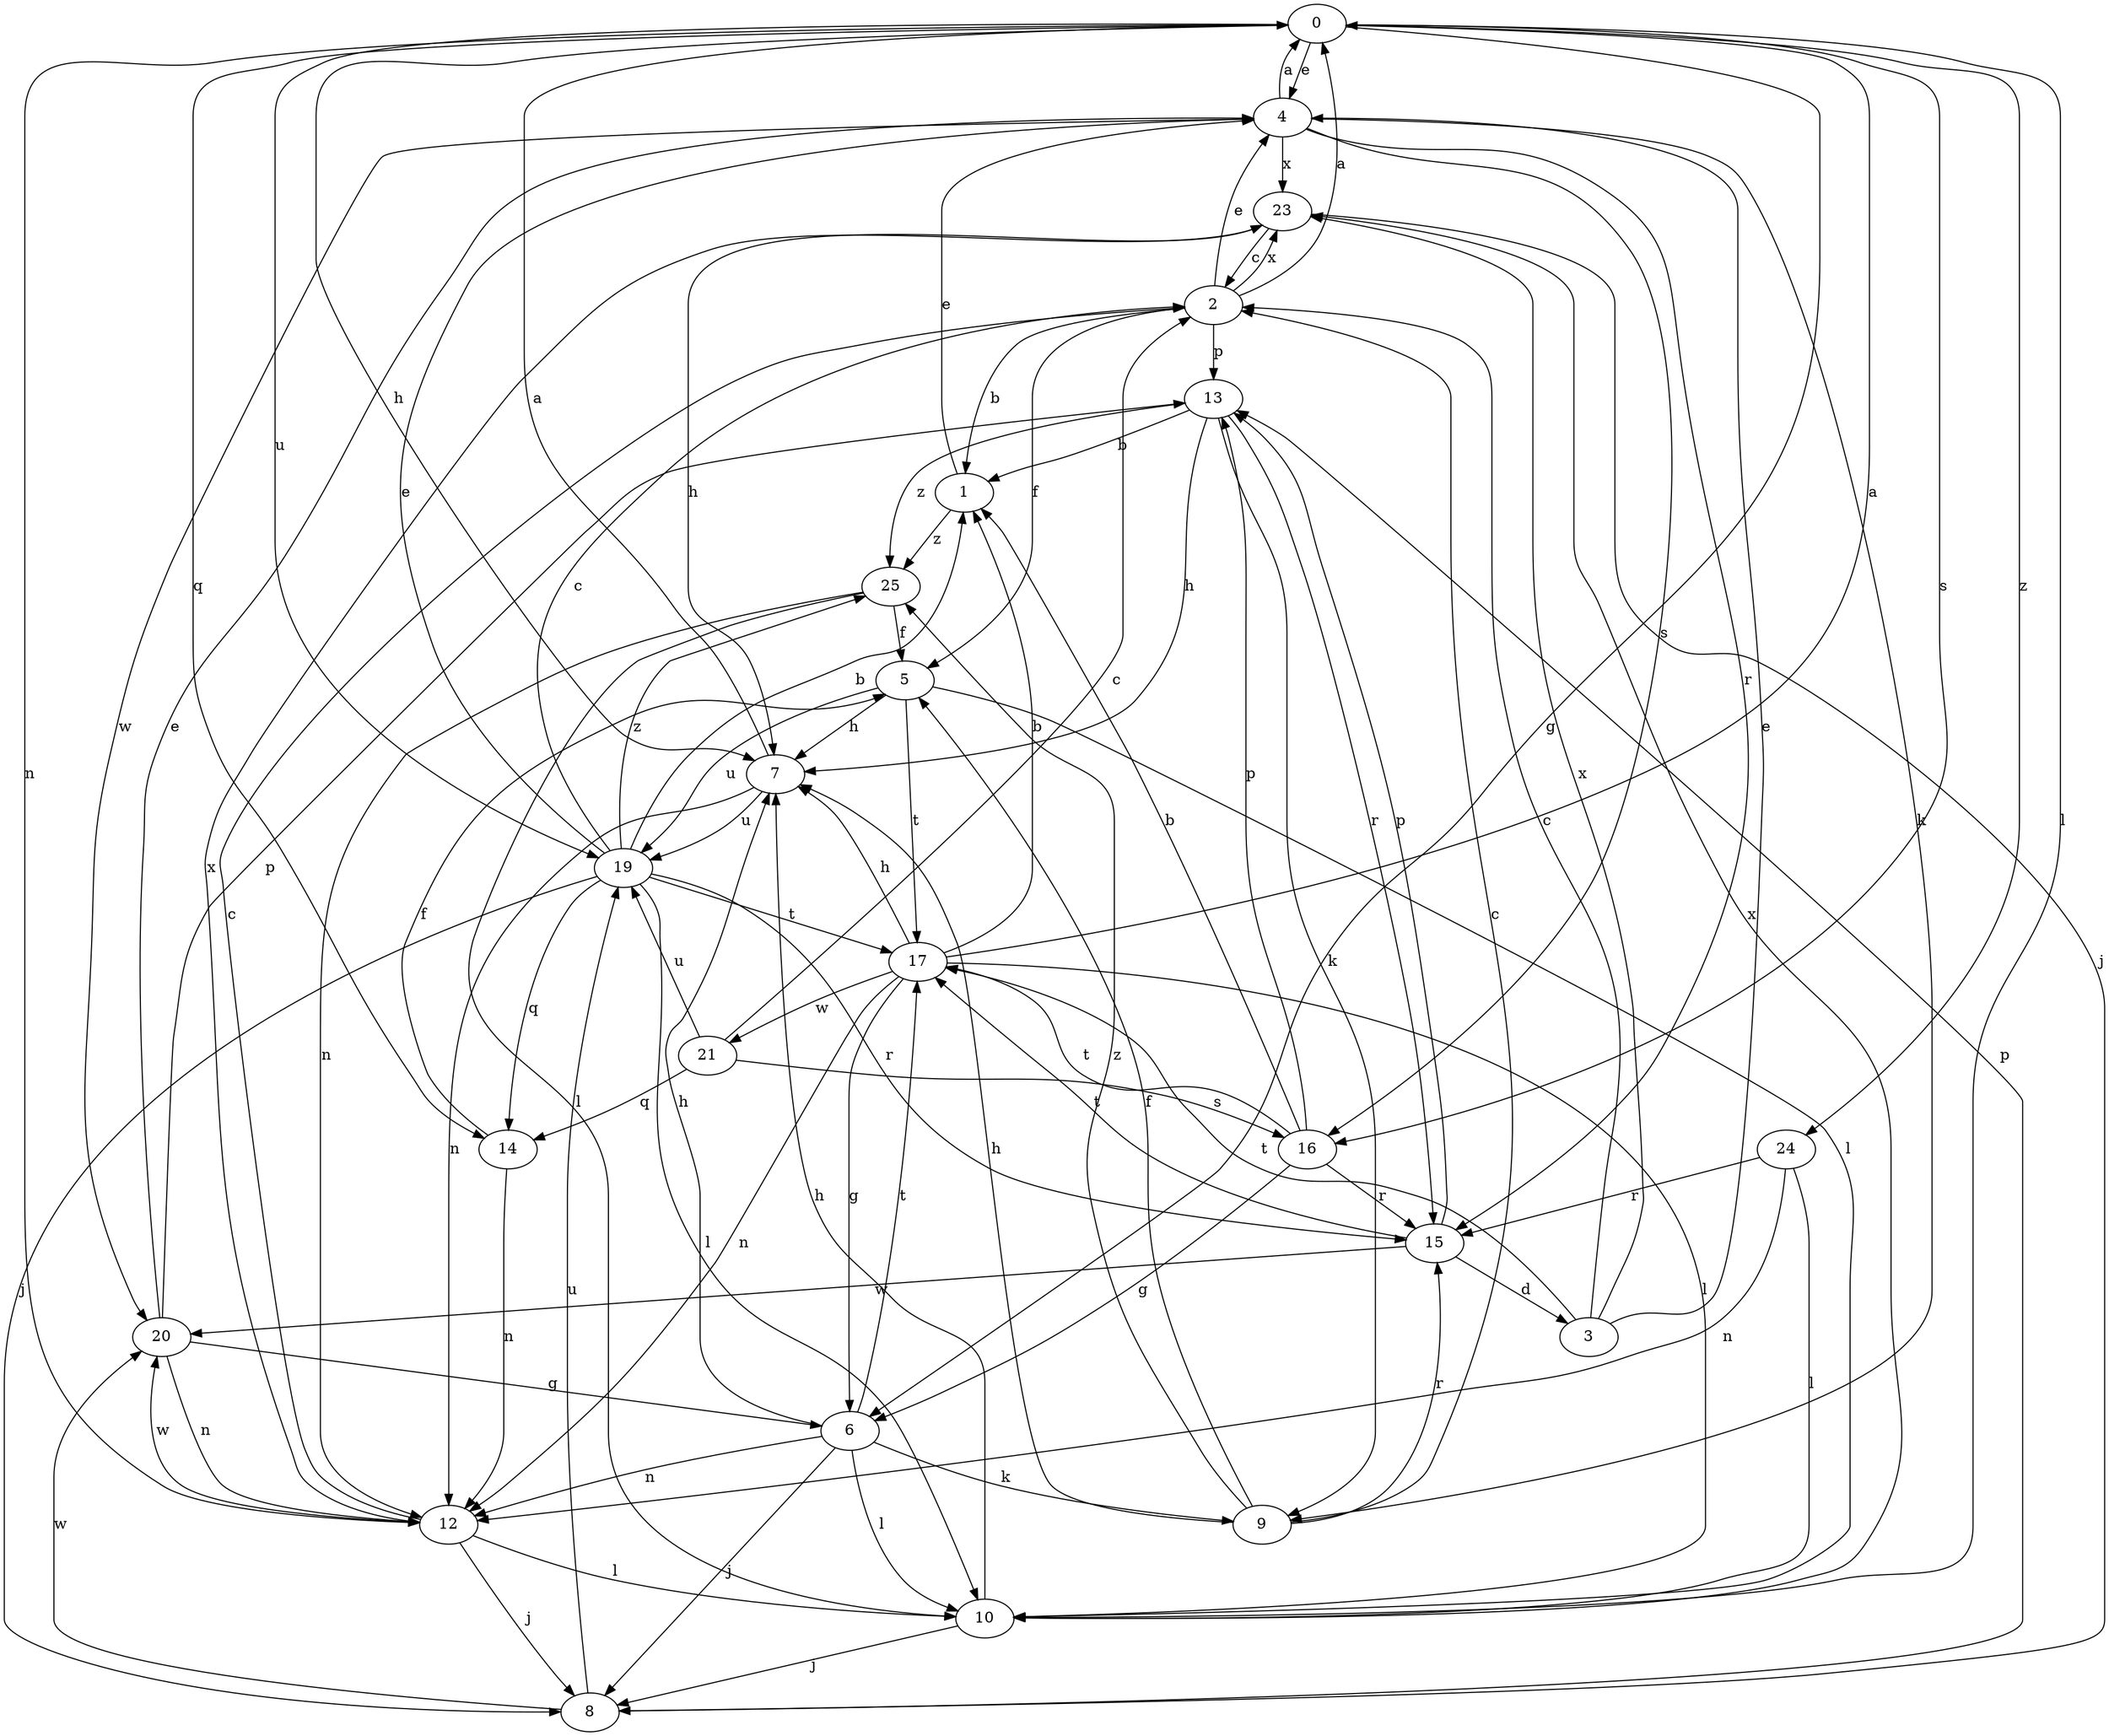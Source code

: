 strict digraph  {
0;
1;
2;
3;
4;
5;
6;
7;
8;
9;
10;
12;
13;
14;
15;
16;
17;
19;
20;
21;
23;
24;
25;
0 -> 4  [label=e];
0 -> 6  [label=g];
0 -> 7  [label=h];
0 -> 10  [label=l];
0 -> 12  [label=n];
0 -> 14  [label=q];
0 -> 16  [label=s];
0 -> 19  [label=u];
0 -> 24  [label=z];
1 -> 4  [label=e];
1 -> 25  [label=z];
2 -> 0  [label=a];
2 -> 1  [label=b];
2 -> 4  [label=e];
2 -> 5  [label=f];
2 -> 13  [label=p];
2 -> 23  [label=x];
3 -> 2  [label=c];
3 -> 4  [label=e];
3 -> 17  [label=t];
3 -> 23  [label=x];
4 -> 0  [label=a];
4 -> 9  [label=k];
4 -> 15  [label=r];
4 -> 16  [label=s];
4 -> 20  [label=w];
4 -> 23  [label=x];
5 -> 7  [label=h];
5 -> 10  [label=l];
5 -> 17  [label=t];
5 -> 19  [label=u];
6 -> 7  [label=h];
6 -> 8  [label=j];
6 -> 9  [label=k];
6 -> 10  [label=l];
6 -> 12  [label=n];
6 -> 17  [label=t];
7 -> 0  [label=a];
7 -> 12  [label=n];
7 -> 19  [label=u];
8 -> 13  [label=p];
8 -> 19  [label=u];
8 -> 20  [label=w];
9 -> 2  [label=c];
9 -> 5  [label=f];
9 -> 7  [label=h];
9 -> 15  [label=r];
9 -> 25  [label=z];
10 -> 7  [label=h];
10 -> 8  [label=j];
10 -> 23  [label=x];
12 -> 2  [label=c];
12 -> 8  [label=j];
12 -> 10  [label=l];
12 -> 20  [label=w];
12 -> 23  [label=x];
13 -> 1  [label=b];
13 -> 7  [label=h];
13 -> 9  [label=k];
13 -> 15  [label=r];
13 -> 25  [label=z];
14 -> 5  [label=f];
14 -> 12  [label=n];
15 -> 3  [label=d];
15 -> 13  [label=p];
15 -> 17  [label=t];
15 -> 20  [label=w];
16 -> 1  [label=b];
16 -> 6  [label=g];
16 -> 13  [label=p];
16 -> 15  [label=r];
16 -> 17  [label=t];
17 -> 0  [label=a];
17 -> 1  [label=b];
17 -> 6  [label=g];
17 -> 7  [label=h];
17 -> 10  [label=l];
17 -> 12  [label=n];
17 -> 21  [label=w];
19 -> 1  [label=b];
19 -> 2  [label=c];
19 -> 4  [label=e];
19 -> 8  [label=j];
19 -> 10  [label=l];
19 -> 14  [label=q];
19 -> 15  [label=r];
19 -> 17  [label=t];
19 -> 25  [label=z];
20 -> 4  [label=e];
20 -> 6  [label=g];
20 -> 12  [label=n];
20 -> 13  [label=p];
21 -> 2  [label=c];
21 -> 14  [label=q];
21 -> 16  [label=s];
21 -> 19  [label=u];
23 -> 2  [label=c];
23 -> 7  [label=h];
23 -> 8  [label=j];
24 -> 10  [label=l];
24 -> 12  [label=n];
24 -> 15  [label=r];
25 -> 5  [label=f];
25 -> 10  [label=l];
25 -> 12  [label=n];
}
